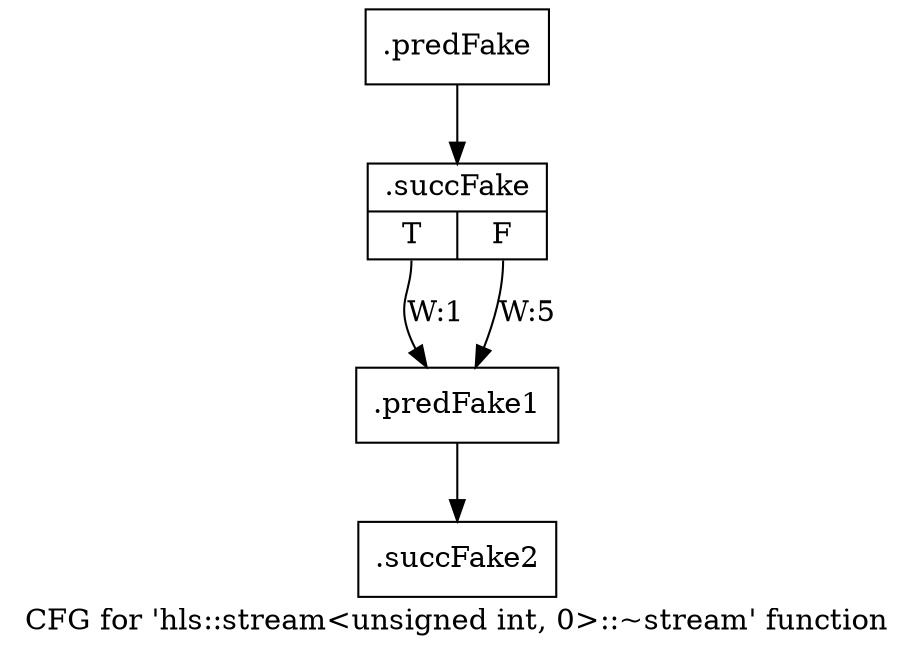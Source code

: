 digraph "CFG for 'hls::stream\<unsigned int, 0\>::~stream' function" {
	label="CFG for 'hls::stream\<unsigned int, 0\>::~stream' function";

	Node0x3b47950 [shape=record,filename="",linenumber="",label="{.predFake}"];
	Node0x3b47950 -> Node0x3b3cee0[ callList="" memoryops="" filename="/usr/vitis/Vitis_HLS/2020.2/include/hls_stream_thread_unsafe.h" execusionnum="4"];
	Node0x3b3cee0 [shape=record,filename="/usr/vitis/Vitis_HLS/2020.2/include/hls_stream_thread_unsafe.h",linenumber="201",label="{.succFake|{<s0>T|<s1>F}}"];
	Node0x3b3cee0:s0 -> Node0x3b479f0[label="W:1" callList="" memoryops="" filename="/usr/vitis/Vitis_HLS/2020.2/include/hls_stream_thread_unsafe.h" execusionnum="0"];
	Node0x3b3cee0:s1 -> Node0x3b479f0[label="W:5"];
	Node0x3b479f0 [shape=record,filename="/usr/vitis/Vitis_HLS/2020.2/include/hls_stream_thread_unsafe.h",linenumber="209",label="{.predFake1}"];
	Node0x3b479f0 -> Node0x3b3d0a0[ callList="" memoryops="" filename="/usr/vitis/Vitis_HLS/2020.2/include/hls_stream_thread_unsafe.h" execusionnum="4"];
	Node0x3b3d0a0 [shape=record,filename="/usr/vitis/Vitis_HLS/2020.2/include/hls_stream_thread_unsafe.h",linenumber="209",label="{.succFake2}"];
}
